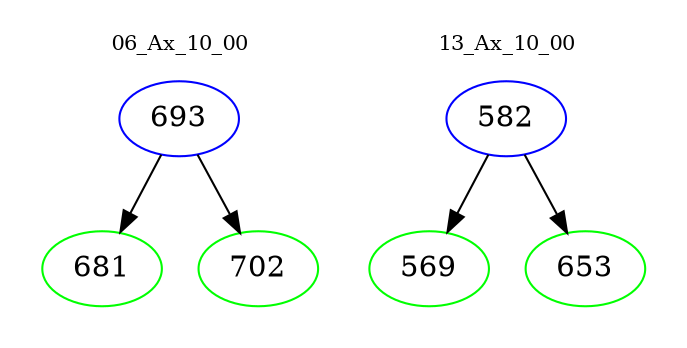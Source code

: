 digraph{
subgraph cluster_0 {
color = white
label = "06_Ax_10_00";
fontsize=10;
T0_693 [label="693", color="blue"]
T0_693 -> T0_681 [color="black"]
T0_681 [label="681", color="green"]
T0_693 -> T0_702 [color="black"]
T0_702 [label="702", color="green"]
}
subgraph cluster_1 {
color = white
label = "13_Ax_10_00";
fontsize=10;
T1_582 [label="582", color="blue"]
T1_582 -> T1_569 [color="black"]
T1_569 [label="569", color="green"]
T1_582 -> T1_653 [color="black"]
T1_653 [label="653", color="green"]
}
}
